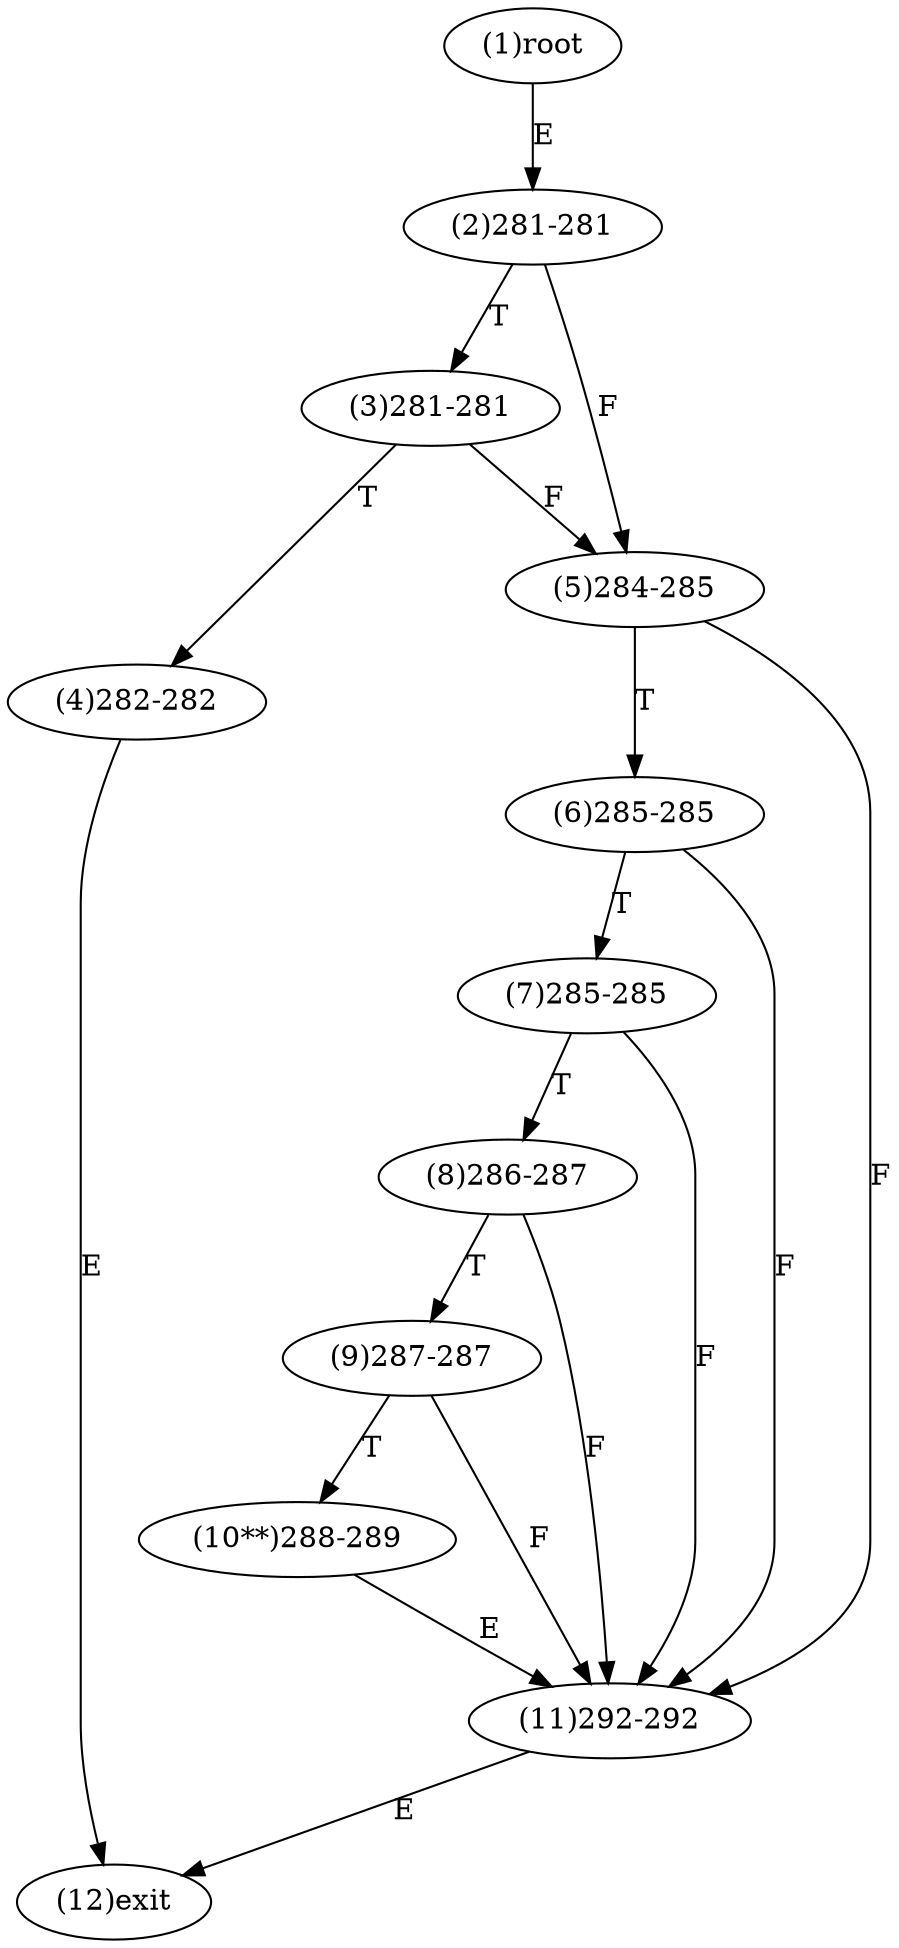 digraph "" { 
1[ label="(1)root"];
2[ label="(2)281-281"];
3[ label="(3)281-281"];
4[ label="(4)282-282"];
5[ label="(5)284-285"];
6[ label="(6)285-285"];
7[ label="(7)285-285"];
8[ label="(8)286-287"];
9[ label="(9)287-287"];
10[ label="(10**)288-289"];
11[ label="(11)292-292"];
12[ label="(12)exit"];
1->2[ label="E"];
2->5[ label="F"];
2->3[ label="T"];
3->5[ label="F"];
3->4[ label="T"];
4->12[ label="E"];
5->11[ label="F"];
5->6[ label="T"];
6->11[ label="F"];
6->7[ label="T"];
7->11[ label="F"];
7->8[ label="T"];
8->11[ label="F"];
8->9[ label="T"];
9->11[ label="F"];
9->10[ label="T"];
10->11[ label="E"];
11->12[ label="E"];
}